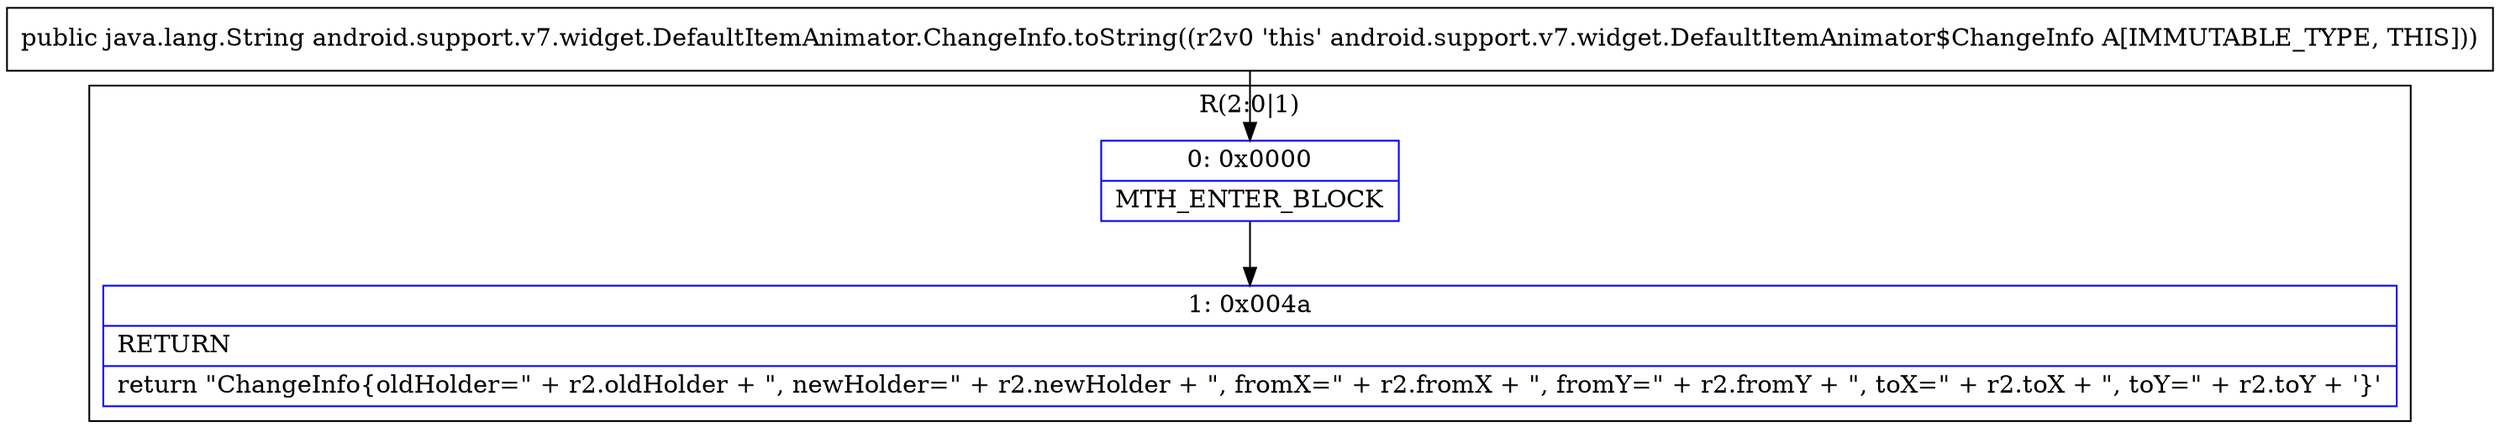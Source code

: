 digraph "CFG forandroid.support.v7.widget.DefaultItemAnimator.ChangeInfo.toString()Ljava\/lang\/String;" {
subgraph cluster_Region_1896906480 {
label = "R(2:0|1)";
node [shape=record,color=blue];
Node_0 [shape=record,label="{0\:\ 0x0000|MTH_ENTER_BLOCK\l}"];
Node_1 [shape=record,label="{1\:\ 0x004a|RETURN\l|return \"ChangeInfo\{oldHolder=\" + r2.oldHolder + \", newHolder=\" + r2.newHolder + \", fromX=\" + r2.fromX + \", fromY=\" + r2.fromY + \", toX=\" + r2.toX + \", toY=\" + r2.toY + '\}'\l}"];
}
MethodNode[shape=record,label="{public java.lang.String android.support.v7.widget.DefaultItemAnimator.ChangeInfo.toString((r2v0 'this' android.support.v7.widget.DefaultItemAnimator$ChangeInfo A[IMMUTABLE_TYPE, THIS])) }"];
MethodNode -> Node_0;
Node_0 -> Node_1;
}

